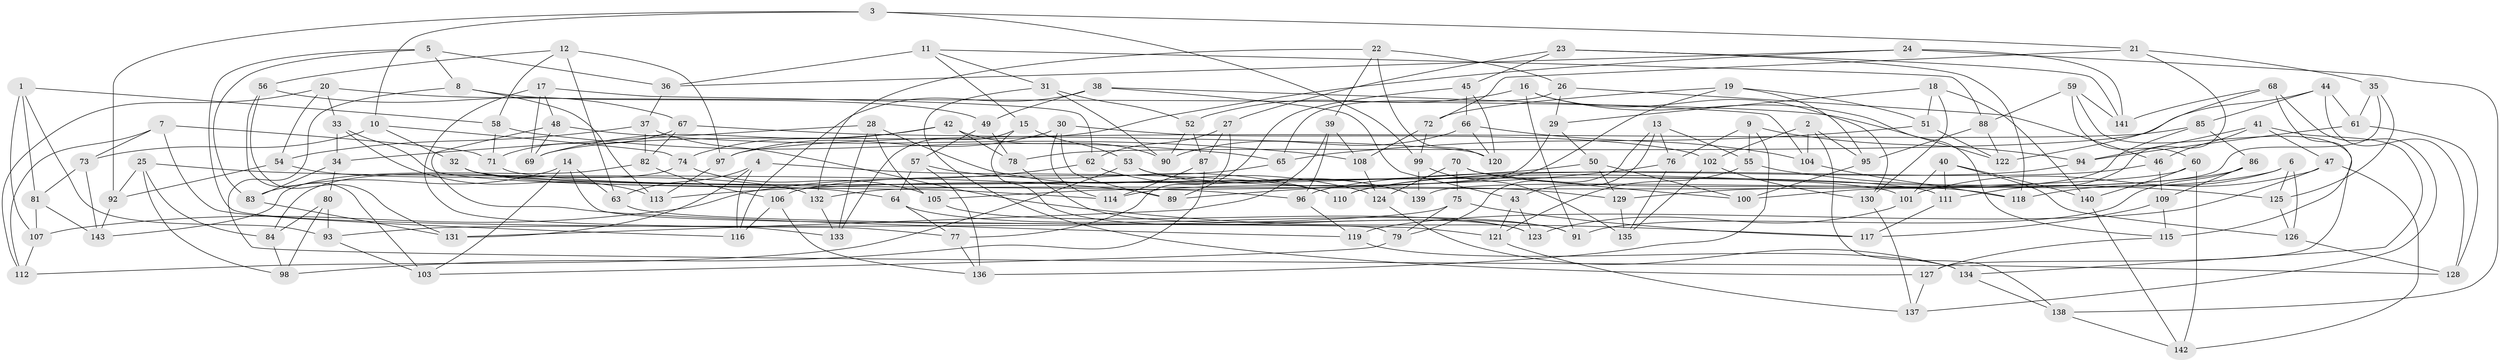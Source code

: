 // coarse degree distribution, {10: 0.09302325581395349, 9: 0.09302325581395349, 7: 0.20930232558139536, 6: 0.20930232558139536, 4: 0.16279069767441862, 5: 0.06976744186046512, 8: 0.09302325581395349, 12: 0.023255813953488372, 11: 0.046511627906976744}
// Generated by graph-tools (version 1.1) at 2025/53/03/04/25 22:53:59]
// undirected, 143 vertices, 286 edges
graph export_dot {
  node [color=gray90,style=filled];
  1;
  2;
  3;
  4;
  5;
  6;
  7;
  8;
  9;
  10;
  11;
  12;
  13;
  14;
  15;
  16;
  17;
  18;
  19;
  20;
  21;
  22;
  23;
  24;
  25;
  26;
  27;
  28;
  29;
  30;
  31;
  32;
  33;
  34;
  35;
  36;
  37;
  38;
  39;
  40;
  41;
  42;
  43;
  44;
  45;
  46;
  47;
  48;
  49;
  50;
  51;
  52;
  53;
  54;
  55;
  56;
  57;
  58;
  59;
  60;
  61;
  62;
  63;
  64;
  65;
  66;
  67;
  68;
  69;
  70;
  71;
  72;
  73;
  74;
  75;
  76;
  77;
  78;
  79;
  80;
  81;
  82;
  83;
  84;
  85;
  86;
  87;
  88;
  89;
  90;
  91;
  92;
  93;
  94;
  95;
  96;
  97;
  98;
  99;
  100;
  101;
  102;
  103;
  104;
  105;
  106;
  107;
  108;
  109;
  110;
  111;
  112;
  113;
  114;
  115;
  116;
  117;
  118;
  119;
  120;
  121;
  122;
  123;
  124;
  125;
  126;
  127;
  128;
  129;
  130;
  131;
  132;
  133;
  134;
  135;
  136;
  137;
  138;
  139;
  140;
  141;
  142;
  143;
  1 -- 107;
  1 -- 58;
  1 -- 93;
  1 -- 81;
  2 -- 138;
  2 -- 95;
  2 -- 102;
  2 -- 104;
  3 -- 92;
  3 -- 10;
  3 -- 99;
  3 -- 21;
  4 -- 116;
  4 -- 110;
  4 -- 63;
  4 -- 131;
  5 -- 83;
  5 -- 36;
  5 -- 8;
  5 -- 77;
  6 -- 118;
  6 -- 110;
  6 -- 126;
  6 -- 125;
  7 -- 116;
  7 -- 71;
  7 -- 73;
  7 -- 112;
  8 -- 113;
  8 -- 128;
  8 -- 49;
  9 -- 55;
  9 -- 94;
  9 -- 76;
  9 -- 136;
  10 -- 73;
  10 -- 74;
  10 -- 32;
  11 -- 15;
  11 -- 36;
  11 -- 31;
  11 -- 88;
  12 -- 58;
  12 -- 63;
  12 -- 56;
  12 -- 97;
  13 -- 79;
  13 -- 76;
  13 -- 43;
  13 -- 55;
  14 -- 83;
  14 -- 103;
  14 -- 63;
  14 -- 79;
  15 -- 53;
  15 -- 133;
  15 -- 123;
  16 -- 91;
  16 -- 52;
  16 -- 130;
  16 -- 115;
  17 -- 48;
  17 -- 62;
  17 -- 69;
  17 -- 133;
  18 -- 29;
  18 -- 51;
  18 -- 140;
  18 -- 130;
  19 -- 95;
  19 -- 51;
  19 -- 72;
  19 -- 114;
  20 -- 112;
  20 -- 33;
  20 -- 54;
  20 -- 122;
  21 -- 72;
  21 -- 35;
  21 -- 111;
  22 -- 132;
  22 -- 120;
  22 -- 26;
  22 -- 39;
  23 -- 141;
  23 -- 45;
  23 -- 27;
  23 -- 118;
  24 -- 138;
  24 -- 36;
  24 -- 69;
  24 -- 141;
  25 -- 84;
  25 -- 89;
  25 -- 92;
  25 -- 98;
  26 -- 29;
  26 -- 65;
  26 -- 46;
  27 -- 77;
  27 -- 62;
  27 -- 87;
  28 -- 105;
  28 -- 124;
  28 -- 133;
  28 -- 34;
  29 -- 105;
  29 -- 50;
  30 -- 89;
  30 -- 97;
  30 -- 102;
  30 -- 114;
  31 -- 127;
  31 -- 90;
  31 -- 52;
  32 -- 64;
  32 -- 96;
  32 -- 101;
  33 -- 114;
  33 -- 113;
  33 -- 34;
  34 -- 80;
  34 -- 83;
  35 -- 61;
  35 -- 139;
  35 -- 125;
  36 -- 37;
  37 -- 82;
  37 -- 117;
  37 -- 54;
  38 -- 104;
  38 -- 49;
  38 -- 116;
  38 -- 43;
  39 -- 108;
  39 -- 131;
  39 -- 96;
  40 -- 140;
  40 -- 111;
  40 -- 101;
  40 -- 126;
  41 -- 134;
  41 -- 46;
  41 -- 47;
  41 -- 94;
  42 -- 74;
  42 -- 69;
  42 -- 90;
  42 -- 78;
  43 -- 123;
  43 -- 121;
  44 -- 128;
  44 -- 78;
  44 -- 85;
  44 -- 61;
  45 -- 89;
  45 -- 120;
  45 -- 66;
  46 -- 110;
  46 -- 109;
  47 -- 119;
  47 -- 142;
  47 -- 101;
  48 -- 108;
  48 -- 119;
  48 -- 69;
  49 -- 57;
  49 -- 78;
  50 -- 100;
  50 -- 113;
  50 -- 129;
  51 -- 65;
  51 -- 122;
  52 -- 90;
  52 -- 87;
  53 -- 112;
  53 -- 139;
  53 -- 129;
  54 -- 92;
  54 -- 132;
  55 -- 125;
  55 -- 121;
  56 -- 67;
  56 -- 103;
  56 -- 131;
  57 -- 136;
  57 -- 64;
  57 -- 110;
  58 -- 71;
  58 -- 65;
  59 -- 127;
  59 -- 141;
  59 -- 60;
  59 -- 88;
  60 -- 140;
  60 -- 142;
  60 -- 132;
  61 -- 94;
  61 -- 128;
  62 -- 107;
  62 -- 139;
  63 -- 121;
  64 -- 77;
  64 -- 91;
  65 -- 106;
  66 -- 104;
  66 -- 120;
  66 -- 90;
  67 -- 71;
  67 -- 82;
  67 -- 120;
  68 -- 122;
  68 -- 137;
  68 -- 141;
  68 -- 115;
  70 -- 75;
  70 -- 118;
  70 -- 100;
  70 -- 124;
  71 -- 111;
  72 -- 99;
  72 -- 108;
  73 -- 143;
  73 -- 81;
  74 -- 105;
  74 -- 84;
  75 -- 117;
  75 -- 93;
  75 -- 79;
  76 -- 89;
  76 -- 135;
  77 -- 136;
  78 -- 91;
  79 -- 103;
  80 -- 98;
  80 -- 84;
  80 -- 93;
  81 -- 107;
  81 -- 143;
  82 -- 143;
  82 -- 106;
  83 -- 131;
  84 -- 98;
  85 -- 97;
  85 -- 86;
  85 -- 100;
  86 -- 129;
  86 -- 91;
  86 -- 109;
  87 -- 114;
  87 -- 98;
  88 -- 122;
  88 -- 95;
  92 -- 143;
  93 -- 103;
  94 -- 96;
  95 -- 100;
  96 -- 119;
  97 -- 113;
  99 -- 135;
  99 -- 139;
  101 -- 123;
  102 -- 135;
  102 -- 130;
  104 -- 118;
  105 -- 123;
  106 -- 116;
  106 -- 136;
  107 -- 112;
  108 -- 124;
  109 -- 115;
  109 -- 117;
  111 -- 117;
  115 -- 127;
  119 -- 134;
  121 -- 137;
  124 -- 134;
  125 -- 126;
  126 -- 128;
  127 -- 137;
  129 -- 135;
  130 -- 137;
  132 -- 133;
  134 -- 138;
  138 -- 142;
  140 -- 142;
}
